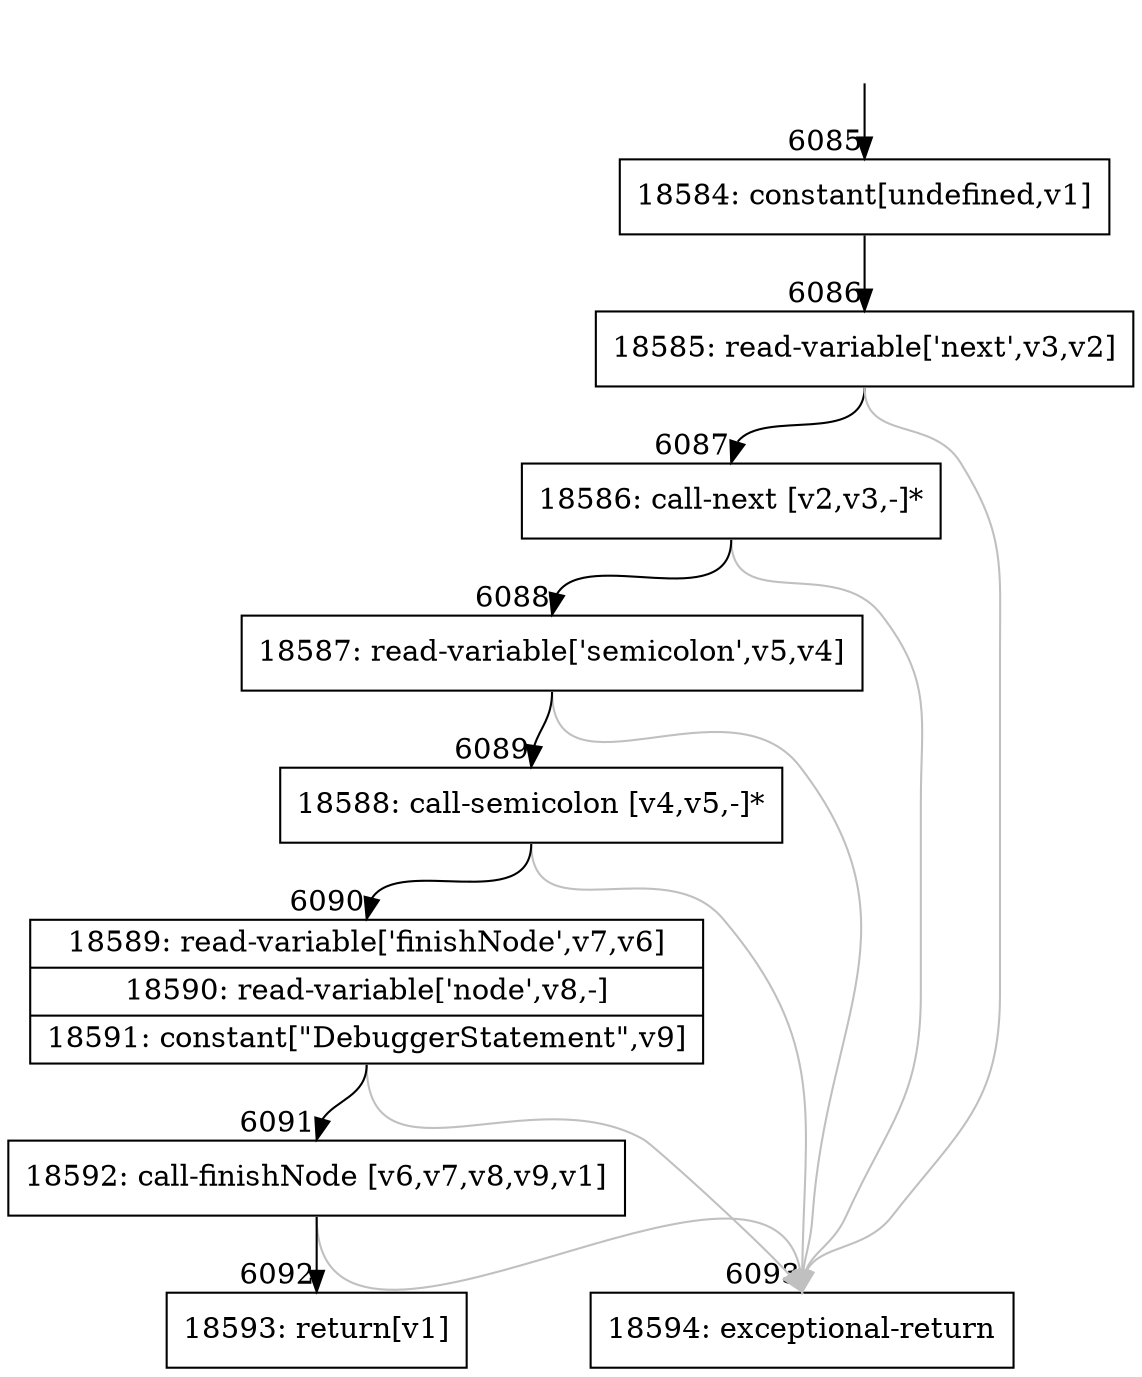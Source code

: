 digraph {
rankdir="TD"
BB_entry350[shape=none,label=""];
BB_entry350 -> BB6085 [tailport=s, headport=n, headlabel="    6085"]
BB6085 [shape=record label="{18584: constant[undefined,v1]}" ] 
BB6085 -> BB6086 [tailport=s, headport=n, headlabel="      6086"]
BB6086 [shape=record label="{18585: read-variable['next',v3,v2]}" ] 
BB6086 -> BB6087 [tailport=s, headport=n, headlabel="      6087"]
BB6086 -> BB6093 [tailport=s, headport=n, color=gray, headlabel="      6093"]
BB6087 [shape=record label="{18586: call-next [v2,v3,-]*}" ] 
BB6087 -> BB6088 [tailport=s, headport=n, headlabel="      6088"]
BB6087 -> BB6093 [tailport=s, headport=n, color=gray]
BB6088 [shape=record label="{18587: read-variable['semicolon',v5,v4]}" ] 
BB6088 -> BB6089 [tailport=s, headport=n, headlabel="      6089"]
BB6088 -> BB6093 [tailport=s, headport=n, color=gray]
BB6089 [shape=record label="{18588: call-semicolon [v4,v5,-]*}" ] 
BB6089 -> BB6090 [tailport=s, headport=n, headlabel="      6090"]
BB6089 -> BB6093 [tailport=s, headport=n, color=gray]
BB6090 [shape=record label="{18589: read-variable['finishNode',v7,v6]|18590: read-variable['node',v8,-]|18591: constant[\"DebuggerStatement\",v9]}" ] 
BB6090 -> BB6091 [tailport=s, headport=n, headlabel="      6091"]
BB6090 -> BB6093 [tailport=s, headport=n, color=gray]
BB6091 [shape=record label="{18592: call-finishNode [v6,v7,v8,v9,v1]}" ] 
BB6091 -> BB6092 [tailport=s, headport=n, headlabel="      6092"]
BB6091 -> BB6093 [tailport=s, headport=n, color=gray]
BB6092 [shape=record label="{18593: return[v1]}" ] 
BB6093 [shape=record label="{18594: exceptional-return}" ] 
//#$~ 6089
}
